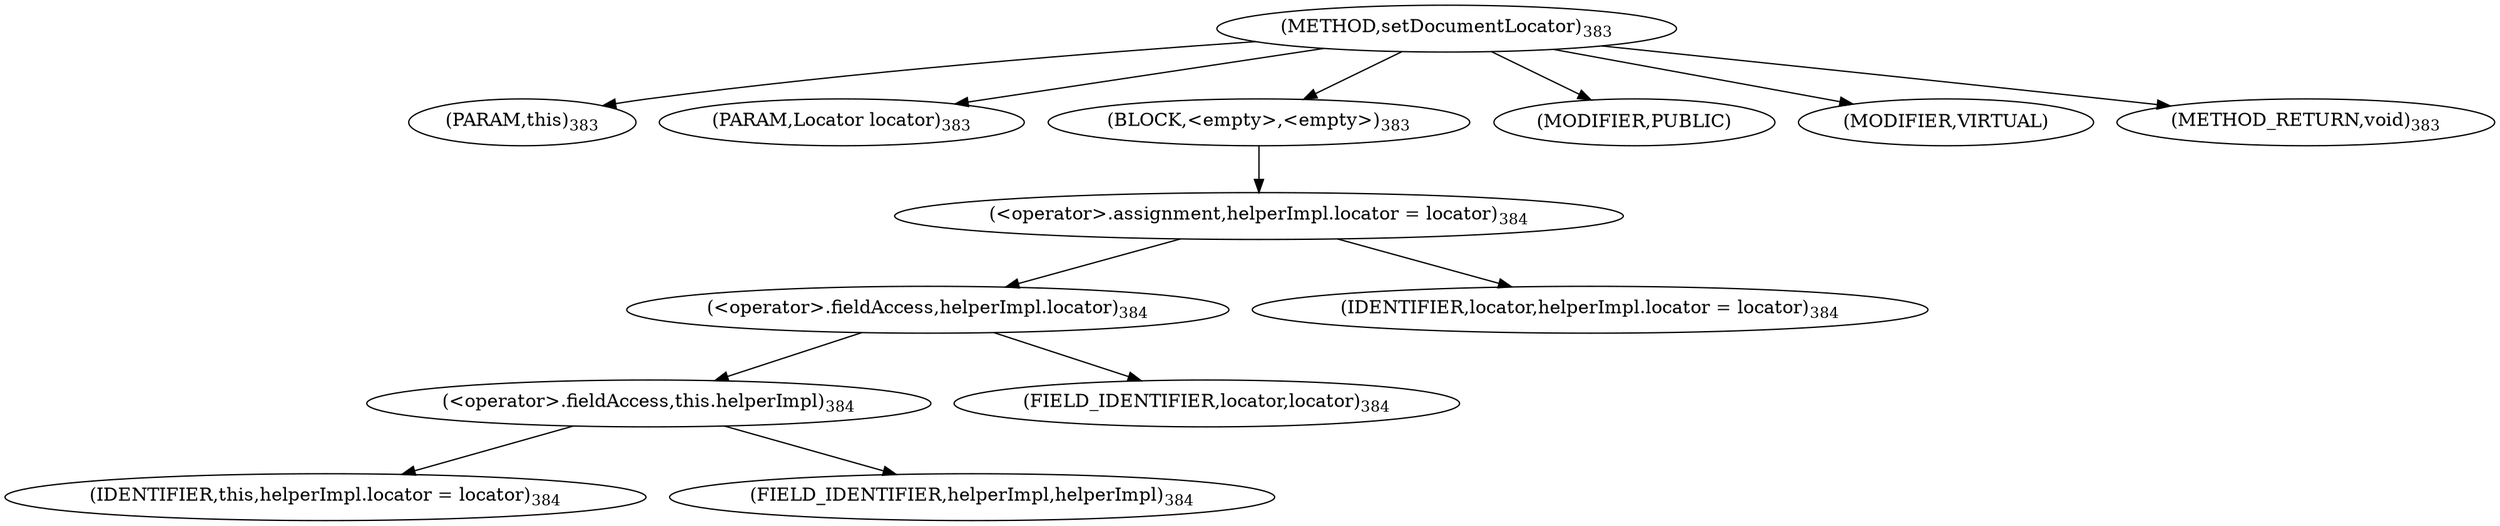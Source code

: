 digraph "setDocumentLocator" {  
"687" [label = <(METHOD,setDocumentLocator)<SUB>383</SUB>> ]
"688" [label = <(PARAM,this)<SUB>383</SUB>> ]
"689" [label = <(PARAM,Locator locator)<SUB>383</SUB>> ]
"690" [label = <(BLOCK,&lt;empty&gt;,&lt;empty&gt;)<SUB>383</SUB>> ]
"691" [label = <(&lt;operator&gt;.assignment,helperImpl.locator = locator)<SUB>384</SUB>> ]
"692" [label = <(&lt;operator&gt;.fieldAccess,helperImpl.locator)<SUB>384</SUB>> ]
"693" [label = <(&lt;operator&gt;.fieldAccess,this.helperImpl)<SUB>384</SUB>> ]
"694" [label = <(IDENTIFIER,this,helperImpl.locator = locator)<SUB>384</SUB>> ]
"695" [label = <(FIELD_IDENTIFIER,helperImpl,helperImpl)<SUB>384</SUB>> ]
"696" [label = <(FIELD_IDENTIFIER,locator,locator)<SUB>384</SUB>> ]
"697" [label = <(IDENTIFIER,locator,helperImpl.locator = locator)<SUB>384</SUB>> ]
"698" [label = <(MODIFIER,PUBLIC)> ]
"699" [label = <(MODIFIER,VIRTUAL)> ]
"700" [label = <(METHOD_RETURN,void)<SUB>383</SUB>> ]
  "687" -> "688" 
  "687" -> "689" 
  "687" -> "690" 
  "687" -> "698" 
  "687" -> "699" 
  "687" -> "700" 
  "690" -> "691" 
  "691" -> "692" 
  "691" -> "697" 
  "692" -> "693" 
  "692" -> "696" 
  "693" -> "694" 
  "693" -> "695" 
}

